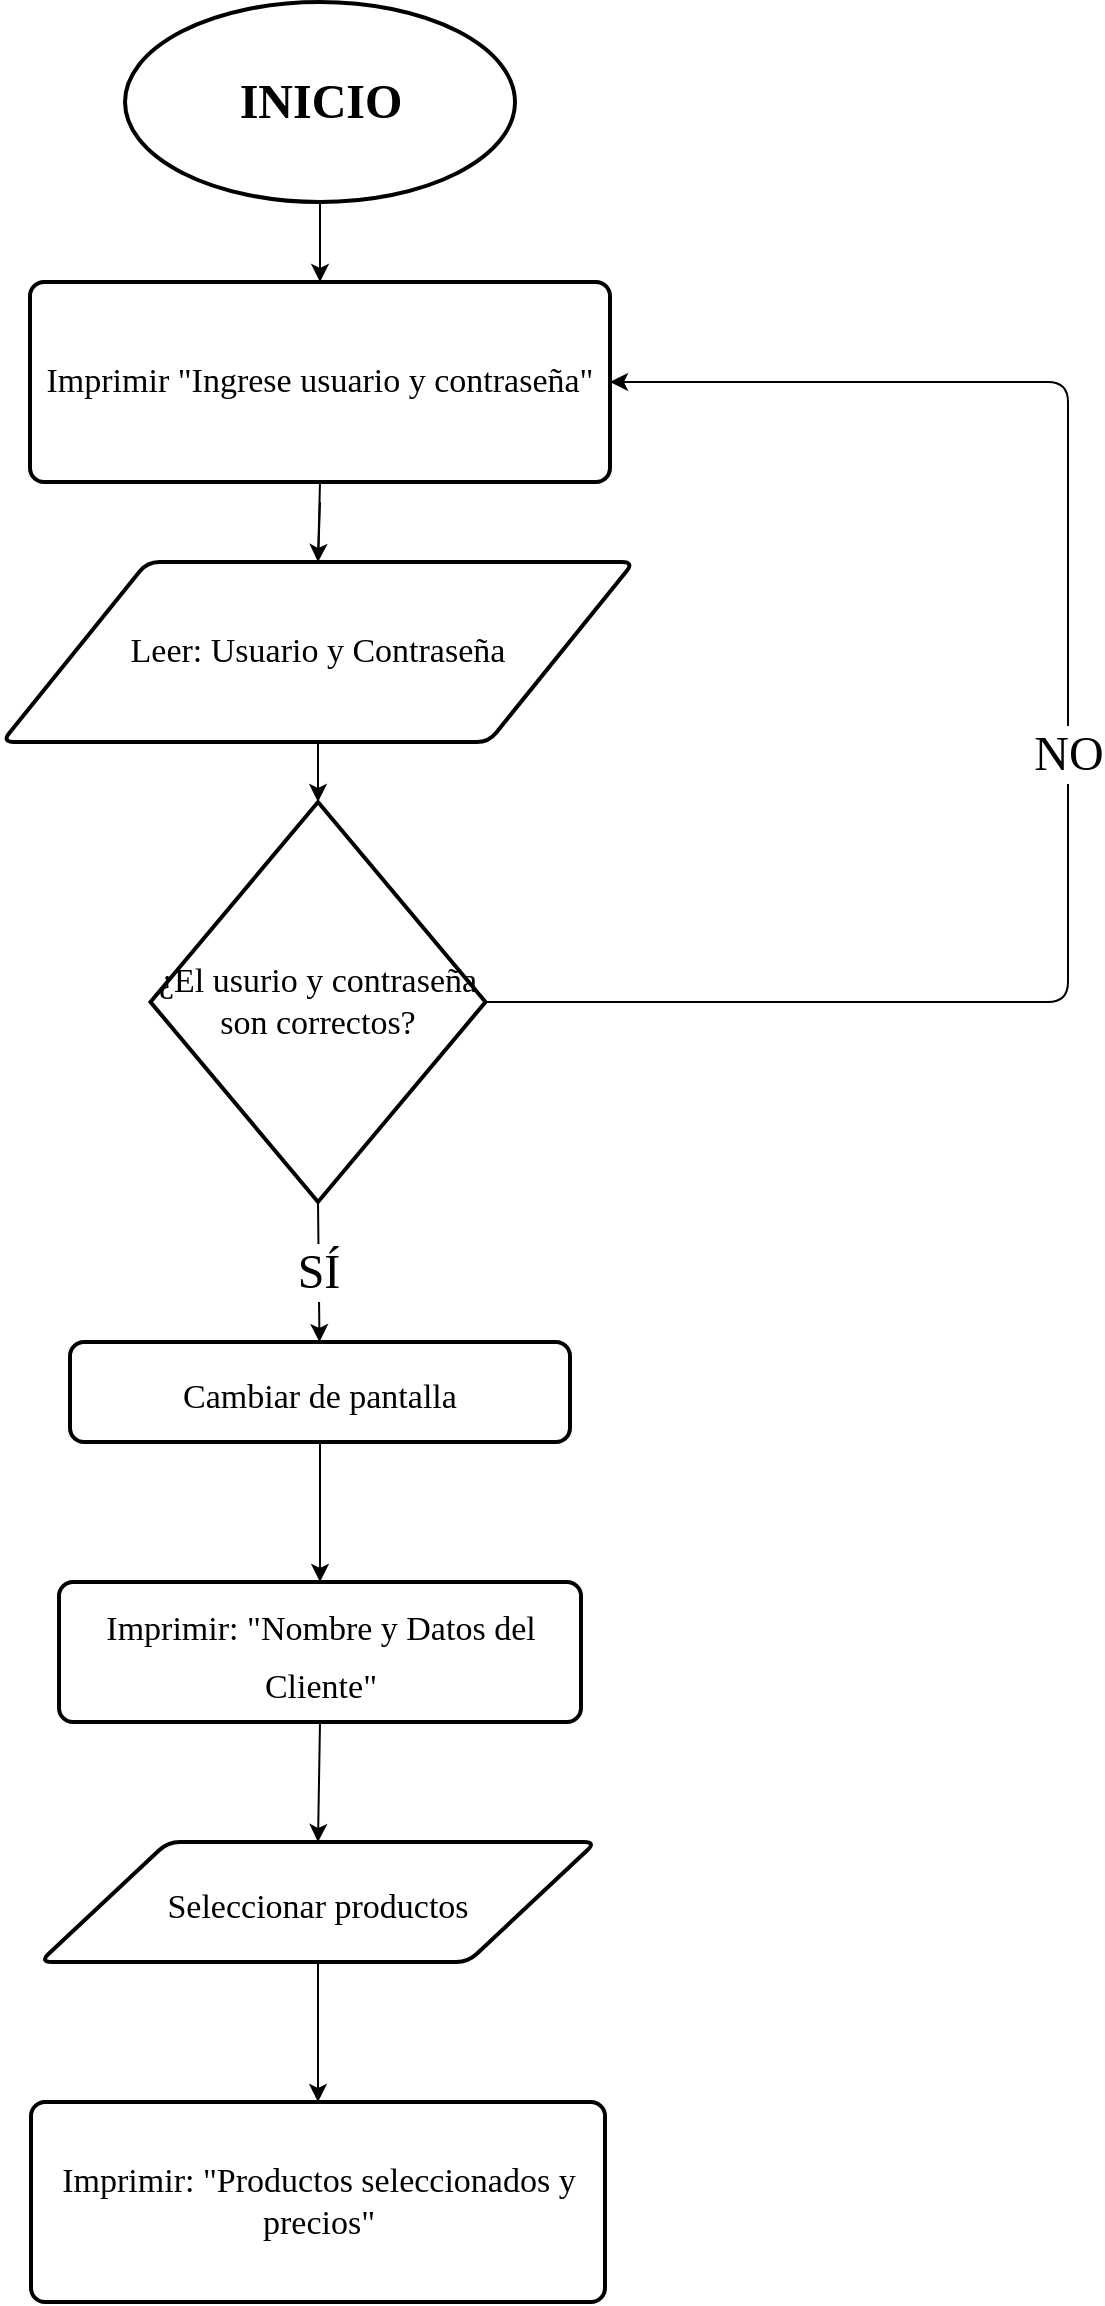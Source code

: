 <mxfile>
    <diagram id="eCTbUiUDgQhjXCJ-15In" name="Página-1">
        <mxGraphModel dx="1260" dy="1018" grid="1" gridSize="10" guides="1" tooltips="1" connect="1" arrows="1" fold="1" page="1" pageScale="1" pageWidth="1169" pageHeight="1654" math="0" shadow="0">
            <root>
                <mxCell id="0"/>
                <mxCell id="1" parent="0"/>
                <mxCell id="16" style="edgeStyle=none;html=1;exitX=0.5;exitY=1;exitDx=0;exitDy=0;exitPerimeter=0;entryX=0.5;entryY=0;entryDx=0;entryDy=0;fontFamily=Comic Sans MS;fontSize=17;" edge="1" parent="1" source="3" target="15">
                    <mxGeometry relative="1" as="geometry"/>
                </mxCell>
                <mxCell id="3" value="&lt;h1&gt;&lt;font face=&quot;Comic Sans MS&quot;&gt;INICIO&lt;/font&gt;&lt;/h1&gt;" style="strokeWidth=2;html=1;shape=mxgraph.flowchart.start_1;whiteSpace=wrap;" vertex="1" parent="1">
                    <mxGeometry x="488.5" y="252" width="195" height="100" as="geometry"/>
                </mxCell>
                <mxCell id="23" value="SÍ" style="edgeStyle=none;html=1;exitX=0.5;exitY=1;exitDx=0;exitDy=0;exitPerimeter=0;fontFamily=Comic Sans MS;fontSize=24;" edge="1" parent="1" source="6" target="22">
                    <mxGeometry relative="1" as="geometry"/>
                </mxCell>
                <mxCell id="31" value="&lt;font style=&quot;font-size: 24px&quot;&gt;NO&lt;/font&gt;" style="edgeStyle=none;html=1;exitX=1;exitY=0.5;exitDx=0;exitDy=0;exitPerimeter=0;entryX=1;entryY=0.5;entryDx=0;entryDy=0;fontFamily=Comic Sans MS;fontSize=17;" edge="1" parent="1" source="6" target="15">
                    <mxGeometry relative="1" as="geometry">
                        <Array as="points">
                            <mxPoint x="960" y="752"/>
                            <mxPoint x="960" y="442"/>
                        </Array>
                    </mxGeometry>
                </mxCell>
                <mxCell id="6" value="¿El usurio y contraseña son correctos?" style="strokeWidth=2;html=1;shape=mxgraph.flowchart.decision;whiteSpace=wrap;labelBackgroundColor=none;fontFamily=Comic Sans MS;fontSize=17;" vertex="1" parent="1">
                    <mxGeometry x="501.25" y="652" width="167.5" height="200" as="geometry"/>
                </mxCell>
                <mxCell id="18" style="edgeStyle=none;html=1;exitX=0.5;exitY=1;exitDx=0;exitDy=0;entryX=0.5;entryY=0;entryDx=0;entryDy=0;entryPerimeter=0;fontFamily=Comic Sans MS;fontSize=17;" edge="1" parent="1" source="13" target="6">
                    <mxGeometry relative="1" as="geometry"/>
                </mxCell>
                <mxCell id="13" value="Leer: Usuario y Contraseña" style="shape=parallelogram;html=1;strokeWidth=2;perimeter=parallelogramPerimeter;whiteSpace=wrap;rounded=1;arcSize=12;size=0.23;labelBackgroundColor=none;fontFamily=Comic Sans MS;fontSize=17;" vertex="1" parent="1">
                    <mxGeometry x="427" y="532" width="316" height="90" as="geometry"/>
                </mxCell>
                <mxCell id="14" value="" style="edgeStyle=none;html=1;entryX=0.5;entryY=0;entryDx=0;entryDy=0;entryPerimeter=0;fontFamily=Comic Sans MS;fontSize=17;endArrow=none;" edge="1" parent="1" target="13">
                    <mxGeometry relative="1" as="geometry">
                        <mxPoint x="586" y="502" as="sourcePoint"/>
                        <mxPoint x="585" y="652" as="targetPoint"/>
                    </mxGeometry>
                </mxCell>
                <mxCell id="17" style="edgeStyle=none;html=1;exitX=0.5;exitY=1;exitDx=0;exitDy=0;entryX=0.5;entryY=0;entryDx=0;entryDy=0;fontFamily=Comic Sans MS;fontSize=17;" edge="1" parent="1" source="15" target="13">
                    <mxGeometry relative="1" as="geometry"/>
                </mxCell>
                <mxCell id="15" value="&lt;span&gt;Imprimir &quot;Ingrese usuario y contraseña&quot;&lt;/span&gt;" style="rounded=1;whiteSpace=wrap;html=1;absoluteArcSize=1;arcSize=14;strokeWidth=2;labelBackgroundColor=none;fontFamily=Comic Sans MS;fontSize=17;" vertex="1" parent="1">
                    <mxGeometry x="441" y="392" width="290" height="100" as="geometry"/>
                </mxCell>
                <mxCell id="30" style="edgeStyle=none;html=1;exitX=0.5;exitY=1;exitDx=0;exitDy=0;fontFamily=Comic Sans MS;fontSize=17;" edge="1" parent="1" source="21" target="29">
                    <mxGeometry relative="1" as="geometry"/>
                </mxCell>
                <mxCell id="21" value="&lt;font style=&quot;font-size: 17px&quot;&gt;Seleccionar productos&lt;/font&gt;" style="shape=parallelogram;html=1;strokeWidth=2;perimeter=parallelogramPerimeter;whiteSpace=wrap;rounded=1;arcSize=12;size=0.23;labelBackgroundColor=none;fontFamily=Comic Sans MS;fontSize=24;" vertex="1" parent="1">
                    <mxGeometry x="446" y="1172" width="278" height="60" as="geometry"/>
                </mxCell>
                <mxCell id="27" style="edgeStyle=none;html=1;exitX=0.5;exitY=1;exitDx=0;exitDy=0;fontFamily=Comic Sans MS;fontSize=17;" edge="1" parent="1" source="22" target="24">
                    <mxGeometry relative="1" as="geometry"/>
                </mxCell>
                <mxCell id="22" value="&lt;font style=&quot;font-size: 17px&quot;&gt;Cambiar de pantalla&lt;/font&gt;" style="rounded=1;whiteSpace=wrap;html=1;absoluteArcSize=1;arcSize=14;strokeWidth=2;labelBackgroundColor=none;fontFamily=Comic Sans MS;fontSize=24;" vertex="1" parent="1">
                    <mxGeometry x="461" y="922" width="250" height="50" as="geometry"/>
                </mxCell>
                <mxCell id="28" style="edgeStyle=none;html=1;exitX=0.5;exitY=1;exitDx=0;exitDy=0;entryX=0.5;entryY=0;entryDx=0;entryDy=0;fontFamily=Comic Sans MS;fontSize=17;" edge="1" parent="1" source="24" target="21">
                    <mxGeometry relative="1" as="geometry"/>
                </mxCell>
                <mxCell id="24" value="&lt;span style=&quot;font-size: 17px&quot;&gt;Imprimir: &quot;Nombre y Datos del Cliente&quot;&lt;/span&gt;" style="rounded=1;whiteSpace=wrap;html=1;absoluteArcSize=1;arcSize=14;strokeWidth=2;labelBackgroundColor=none;fontFamily=Comic Sans MS;fontSize=24;" vertex="1" parent="1">
                    <mxGeometry x="455.5" y="1042" width="261" height="70" as="geometry"/>
                </mxCell>
                <mxCell id="29" value="Imprimir: &quot;Productos seleccionados y precios&quot;" style="rounded=1;whiteSpace=wrap;html=1;absoluteArcSize=1;arcSize=14;strokeWidth=2;labelBackgroundColor=none;fontFamily=Comic Sans MS;fontSize=17;" vertex="1" parent="1">
                    <mxGeometry x="441.5" y="1302" width="287" height="100" as="geometry"/>
                </mxCell>
            </root>
        </mxGraphModel>
    </diagram>
</mxfile>